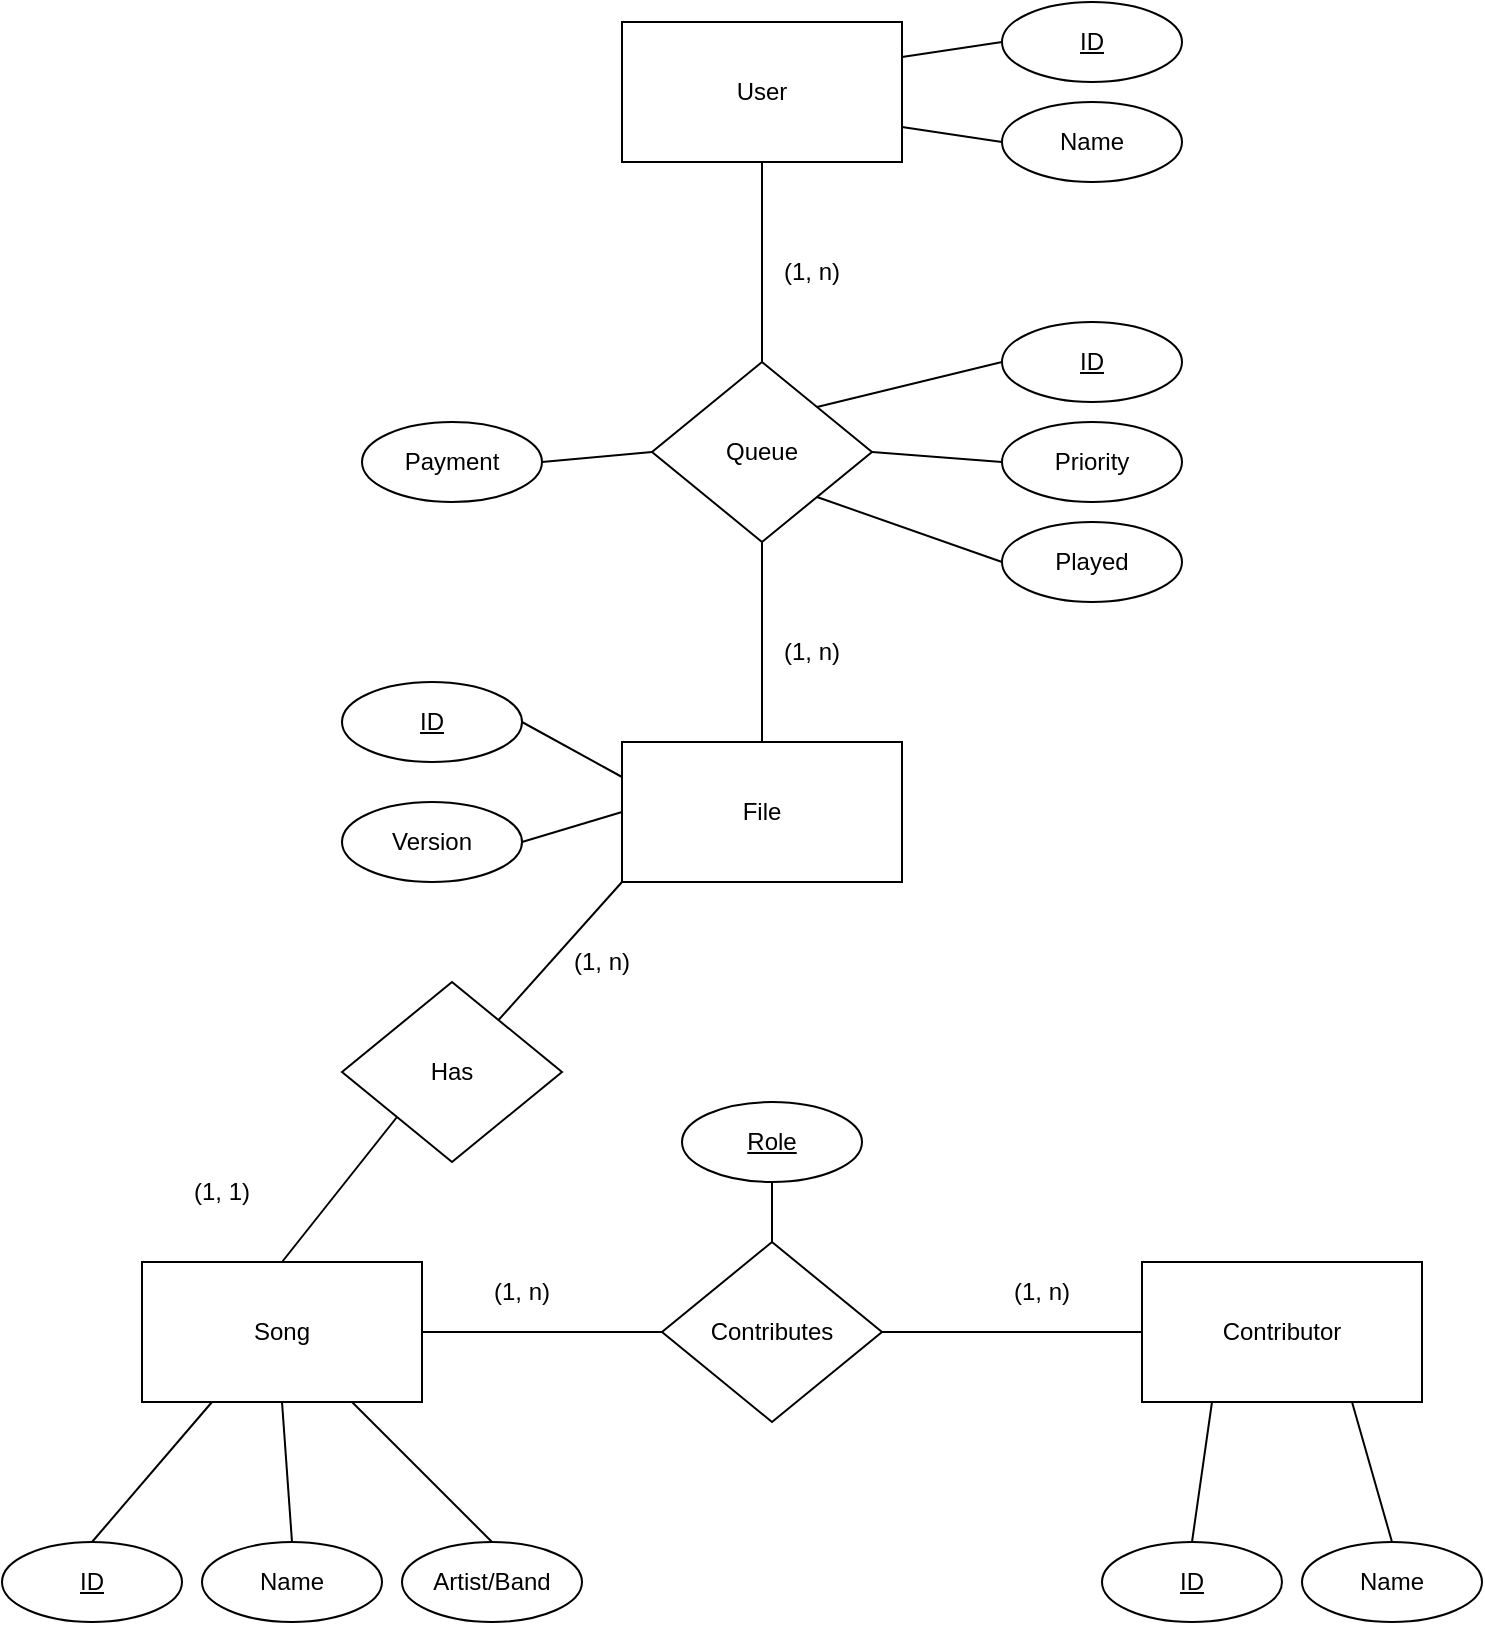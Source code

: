 <mxfile version="21.2.3" type="device">
  <diagram name="Page-1" id="jLnL63d28ECAaQiL935l">
    <mxGraphModel dx="1434" dy="756" grid="1" gridSize="10" guides="1" tooltips="1" connect="1" arrows="1" fold="1" page="1" pageScale="1" pageWidth="850" pageHeight="1100" background="#FFFFFF" math="0" shadow="0">
      <root>
        <mxCell id="0" />
        <mxCell id="1" parent="0" />
        <mxCell id="pWWXd3AjgrICyKJDim29-2" value="User" style="rounded=0;whiteSpace=wrap;html=1;" parent="1" vertex="1">
          <mxGeometry x="330" y="80" width="140" height="70" as="geometry" />
        </mxCell>
        <mxCell id="pWWXd3AjgrICyKJDim29-3" value="File" style="rounded=0;whiteSpace=wrap;html=1;" parent="1" vertex="1">
          <mxGeometry x="330" y="440" width="140" height="70" as="geometry" />
        </mxCell>
        <mxCell id="pWWXd3AjgrICyKJDim29-4" value="Queue" style="rhombus;whiteSpace=wrap;html=1;" parent="1" vertex="1">
          <mxGeometry x="345" y="250" width="110" height="90" as="geometry" />
        </mxCell>
        <mxCell id="pWWXd3AjgrICyKJDim29-5" value="" style="endArrow=none;html=1;rounded=0;exitX=0.5;exitY=0;exitDx=0;exitDy=0;entryX=0.5;entryY=1;entryDx=0;entryDy=0;" parent="1" source="pWWXd3AjgrICyKJDim29-4" target="pWWXd3AjgrICyKJDim29-2" edge="1">
          <mxGeometry width="50" height="50" relative="1" as="geometry">
            <mxPoint x="400" y="300" as="sourcePoint" />
            <mxPoint x="450" y="250" as="targetPoint" />
          </mxGeometry>
        </mxCell>
        <mxCell id="pWWXd3AjgrICyKJDim29-6" value="" style="endArrow=none;html=1;rounded=0;exitX=0.5;exitY=1;exitDx=0;exitDy=0;entryX=0.5;entryY=0;entryDx=0;entryDy=0;" parent="1" source="pWWXd3AjgrICyKJDim29-4" target="pWWXd3AjgrICyKJDim29-3" edge="1">
          <mxGeometry width="50" height="50" relative="1" as="geometry">
            <mxPoint x="400" y="300" as="sourcePoint" />
            <mxPoint x="450" y="250" as="targetPoint" />
          </mxGeometry>
        </mxCell>
        <mxCell id="pWWXd3AjgrICyKJDim29-7" value="&lt;u&gt;ID&lt;/u&gt;" style="ellipse;whiteSpace=wrap;html=1;" parent="1" vertex="1">
          <mxGeometry x="520" y="70" width="90" height="40" as="geometry" />
        </mxCell>
        <mxCell id="pWWXd3AjgrICyKJDim29-8" value="Name" style="ellipse;whiteSpace=wrap;html=1;" parent="1" vertex="1">
          <mxGeometry x="520" y="120" width="90" height="40" as="geometry" />
        </mxCell>
        <mxCell id="pWWXd3AjgrICyKJDim29-9" value="" style="endArrow=none;html=1;rounded=0;exitX=1;exitY=0.25;exitDx=0;exitDy=0;entryX=0;entryY=0.5;entryDx=0;entryDy=0;" parent="1" source="pWWXd3AjgrICyKJDim29-2" target="pWWXd3AjgrICyKJDim29-7" edge="1">
          <mxGeometry width="50" height="50" relative="1" as="geometry">
            <mxPoint x="400" y="210" as="sourcePoint" />
            <mxPoint x="450" y="160" as="targetPoint" />
          </mxGeometry>
        </mxCell>
        <mxCell id="pWWXd3AjgrICyKJDim29-10" value="" style="endArrow=none;html=1;rounded=0;exitX=1;exitY=0.75;exitDx=0;exitDy=0;entryX=0;entryY=0.5;entryDx=0;entryDy=0;" parent="1" source="pWWXd3AjgrICyKJDim29-2" target="pWWXd3AjgrICyKJDim29-8" edge="1">
          <mxGeometry width="50" height="50" relative="1" as="geometry">
            <mxPoint x="480" y="160" as="sourcePoint" />
            <mxPoint x="530" y="152" as="targetPoint" />
          </mxGeometry>
        </mxCell>
        <mxCell id="pWWXd3AjgrICyKJDim29-11" value="&lt;u&gt;ID&lt;/u&gt;" style="ellipse;whiteSpace=wrap;html=1;" parent="1" vertex="1">
          <mxGeometry x="20" y="840" width="90" height="40" as="geometry" />
        </mxCell>
        <mxCell id="pWWXd3AjgrICyKJDim29-12" value="" style="endArrow=none;html=1;rounded=0;exitX=0.25;exitY=1;exitDx=0;exitDy=0;entryX=0.5;entryY=0;entryDx=0;entryDy=0;" parent="1" source="pWWXd3AjgrICyKJDim29-20" target="pWWXd3AjgrICyKJDim29-11" edge="1">
          <mxGeometry width="50" height="50" relative="1" as="geometry">
            <mxPoint x="400" y="420" as="sourcePoint" />
            <mxPoint x="450" y="370" as="targetPoint" />
          </mxGeometry>
        </mxCell>
        <mxCell id="pWWXd3AjgrICyKJDim29-13" value="&lt;u&gt;ID&lt;/u&gt;" style="ellipse;whiteSpace=wrap;html=1;" parent="1" vertex="1">
          <mxGeometry x="520" y="230" width="90" height="40" as="geometry" />
        </mxCell>
        <mxCell id="pWWXd3AjgrICyKJDim29-14" value="Priority" style="ellipse;whiteSpace=wrap;html=1;" parent="1" vertex="1">
          <mxGeometry x="520" y="280" width="90" height="40" as="geometry" />
        </mxCell>
        <mxCell id="pWWXd3AjgrICyKJDim29-15" value="Played" style="ellipse;whiteSpace=wrap;html=1;" parent="1" vertex="1">
          <mxGeometry x="520" y="330" width="90" height="40" as="geometry" />
        </mxCell>
        <mxCell id="pWWXd3AjgrICyKJDim29-16" value="" style="endArrow=none;html=1;rounded=0;exitX=1;exitY=0;exitDx=0;exitDy=0;entryX=0;entryY=0.5;entryDx=0;entryDy=0;" parent="1" source="pWWXd3AjgrICyKJDim29-4" target="pWWXd3AjgrICyKJDim29-13" edge="1">
          <mxGeometry width="50" height="50" relative="1" as="geometry">
            <mxPoint x="400" y="340" as="sourcePoint" />
            <mxPoint x="450" y="290" as="targetPoint" />
          </mxGeometry>
        </mxCell>
        <mxCell id="pWWXd3AjgrICyKJDim29-18" value="" style="endArrow=none;html=1;rounded=0;exitX=1;exitY=0.5;exitDx=0;exitDy=0;entryX=0;entryY=0.5;entryDx=0;entryDy=0;" parent="1" source="pWWXd3AjgrICyKJDim29-4" target="pWWXd3AjgrICyKJDim29-14" edge="1">
          <mxGeometry width="50" height="50" relative="1" as="geometry">
            <mxPoint x="400" y="340" as="sourcePoint" />
            <mxPoint x="450" y="290" as="targetPoint" />
          </mxGeometry>
        </mxCell>
        <mxCell id="pWWXd3AjgrICyKJDim29-19" value="" style="endArrow=none;html=1;rounded=0;exitX=1;exitY=1;exitDx=0;exitDy=0;entryX=0;entryY=0.5;entryDx=0;entryDy=0;" parent="1" source="pWWXd3AjgrICyKJDim29-4" target="pWWXd3AjgrICyKJDim29-15" edge="1">
          <mxGeometry width="50" height="50" relative="1" as="geometry">
            <mxPoint x="400" y="340" as="sourcePoint" />
            <mxPoint x="450" y="290" as="targetPoint" />
          </mxGeometry>
        </mxCell>
        <mxCell id="pWWXd3AjgrICyKJDim29-20" value="Song" style="rounded=0;whiteSpace=wrap;html=1;" parent="1" vertex="1">
          <mxGeometry x="90" y="700" width="140" height="70" as="geometry" />
        </mxCell>
        <mxCell id="pWWXd3AjgrICyKJDim29-21" value="Contributor" style="rounded=0;whiteSpace=wrap;html=1;" parent="1" vertex="1">
          <mxGeometry x="590" y="700" width="140" height="70" as="geometry" />
        </mxCell>
        <mxCell id="pWWXd3AjgrICyKJDim29-22" value="Has" style="rhombus;whiteSpace=wrap;html=1;" parent="1" vertex="1">
          <mxGeometry x="190" y="560" width="110" height="90" as="geometry" />
        </mxCell>
        <mxCell id="pWWXd3AjgrICyKJDim29-23" value="" style="endArrow=none;html=1;rounded=0;exitX=0;exitY=1;exitDx=0;exitDy=0;" parent="1" source="pWWXd3AjgrICyKJDim29-3" target="pWWXd3AjgrICyKJDim29-22" edge="1">
          <mxGeometry width="50" height="50" relative="1" as="geometry">
            <mxPoint x="400" y="530" as="sourcePoint" />
            <mxPoint x="450" y="480" as="targetPoint" />
          </mxGeometry>
        </mxCell>
        <mxCell id="pWWXd3AjgrICyKJDim29-24" value="" style="endArrow=none;html=1;rounded=0;entryX=0.5;entryY=0;entryDx=0;entryDy=0;exitX=0;exitY=1;exitDx=0;exitDy=0;" parent="1" source="pWWXd3AjgrICyKJDim29-22" target="pWWXd3AjgrICyKJDim29-20" edge="1">
          <mxGeometry width="50" height="50" relative="1" as="geometry">
            <mxPoint x="400" y="530" as="sourcePoint" />
            <mxPoint x="450" y="480" as="targetPoint" />
          </mxGeometry>
        </mxCell>
        <mxCell id="pWWXd3AjgrICyKJDim29-25" value="Contributes" style="rhombus;whiteSpace=wrap;html=1;" parent="1" vertex="1">
          <mxGeometry x="350" y="690" width="110" height="90" as="geometry" />
        </mxCell>
        <mxCell id="pWWXd3AjgrICyKJDim29-27" value="" style="endArrow=none;html=1;rounded=0;entryX=1;entryY=0.5;entryDx=0;entryDy=0;exitX=0;exitY=0.5;exitDx=0;exitDy=0;" parent="1" source="pWWXd3AjgrICyKJDim29-21" target="pWWXd3AjgrICyKJDim29-25" edge="1">
          <mxGeometry width="50" height="50" relative="1" as="geometry">
            <mxPoint x="420" y="570" as="sourcePoint" />
            <mxPoint x="450" y="510" as="targetPoint" />
          </mxGeometry>
        </mxCell>
        <mxCell id="pWWXd3AjgrICyKJDim29-28" value="&lt;u&gt;ID&lt;/u&gt;" style="ellipse;whiteSpace=wrap;html=1;" parent="1" vertex="1">
          <mxGeometry x="190" y="410" width="90" height="40" as="geometry" />
        </mxCell>
        <mxCell id="pWWXd3AjgrICyKJDim29-29" value="&lt;u&gt;ID&lt;/u&gt;" style="ellipse;whiteSpace=wrap;html=1;" parent="1" vertex="1">
          <mxGeometry x="570" y="840" width="90" height="40" as="geometry" />
        </mxCell>
        <mxCell id="pWWXd3AjgrICyKJDim29-31" value="" style="endArrow=none;html=1;rounded=0;entryX=0;entryY=0.25;entryDx=0;entryDy=0;exitX=1;exitY=0.5;exitDx=0;exitDy=0;" parent="1" source="pWWXd3AjgrICyKJDim29-28" target="pWWXd3AjgrICyKJDim29-3" edge="1">
          <mxGeometry width="50" height="50" relative="1" as="geometry">
            <mxPoint x="400" y="690" as="sourcePoint" />
            <mxPoint x="450" y="640" as="targetPoint" />
          </mxGeometry>
        </mxCell>
        <mxCell id="pWWXd3AjgrICyKJDim29-32" value="" style="endArrow=none;html=1;rounded=0;entryX=0.25;entryY=1;entryDx=0;entryDy=0;exitX=0.5;exitY=0;exitDx=0;exitDy=0;" parent="1" source="pWWXd3AjgrICyKJDim29-29" target="pWWXd3AjgrICyKJDim29-21" edge="1">
          <mxGeometry width="50" height="50" relative="1" as="geometry">
            <mxPoint x="400" y="690" as="sourcePoint" />
            <mxPoint x="450" y="640" as="targetPoint" />
          </mxGeometry>
        </mxCell>
        <mxCell id="pWWXd3AjgrICyKJDim29-33" value="Name" style="ellipse;whiteSpace=wrap;html=1;" parent="1" vertex="1">
          <mxGeometry x="670" y="840" width="90" height="40" as="geometry" />
        </mxCell>
        <mxCell id="pWWXd3AjgrICyKJDim29-34" value="" style="endArrow=none;html=1;rounded=0;entryX=0.75;entryY=1;entryDx=0;entryDy=0;exitX=0.5;exitY=0;exitDx=0;exitDy=0;" parent="1" source="pWWXd3AjgrICyKJDim29-33" target="pWWXd3AjgrICyKJDim29-21" edge="1">
          <mxGeometry width="50" height="50" relative="1" as="geometry">
            <mxPoint x="400" y="750" as="sourcePoint" />
            <mxPoint x="450" y="700" as="targetPoint" />
          </mxGeometry>
        </mxCell>
        <mxCell id="pWWXd3AjgrICyKJDim29-35" value="&lt;u&gt;Role&lt;/u&gt;" style="ellipse;whiteSpace=wrap;html=1;" parent="1" vertex="1">
          <mxGeometry x="360" y="620" width="90" height="40" as="geometry" />
        </mxCell>
        <mxCell id="pWWXd3AjgrICyKJDim29-36" value="" style="endArrow=none;html=1;rounded=0;entryX=0.5;entryY=1;entryDx=0;entryDy=0;exitX=0.5;exitY=0;exitDx=0;exitDy=0;" parent="1" source="pWWXd3AjgrICyKJDim29-25" target="pWWXd3AjgrICyKJDim29-35" edge="1">
          <mxGeometry width="50" height="50" relative="1" as="geometry">
            <mxPoint x="630" y="600" as="sourcePoint" />
            <mxPoint x="420" y="590" as="targetPoint" />
          </mxGeometry>
        </mxCell>
        <mxCell id="pWWXd3AjgrICyKJDim29-37" value="(1, n)" style="text;html=1;strokeColor=none;fillColor=none;align=center;verticalAlign=middle;whiteSpace=wrap;rounded=0;" parent="1" vertex="1">
          <mxGeometry x="395" y="190" width="60" height="30" as="geometry" />
        </mxCell>
        <mxCell id="pWWXd3AjgrICyKJDim29-38" value="(1, n)" style="text;html=1;strokeColor=none;fillColor=none;align=center;verticalAlign=middle;whiteSpace=wrap;rounded=0;" parent="1" vertex="1">
          <mxGeometry x="395" y="380" width="60" height="30" as="geometry" />
        </mxCell>
        <mxCell id="pWWXd3AjgrICyKJDim29-39" value="(1, 1)" style="text;html=1;strokeColor=none;fillColor=none;align=center;verticalAlign=middle;whiteSpace=wrap;rounded=0;" parent="1" vertex="1">
          <mxGeometry x="100" y="650" width="60" height="30" as="geometry" />
        </mxCell>
        <mxCell id="pWWXd3AjgrICyKJDim29-40" value="(1, n)" style="text;html=1;strokeColor=none;fillColor=none;align=center;verticalAlign=middle;whiteSpace=wrap;rounded=0;" parent="1" vertex="1">
          <mxGeometry x="290" y="535" width="60" height="30" as="geometry" />
        </mxCell>
        <mxCell id="pWWXd3AjgrICyKJDim29-41" value="(1, n)" style="text;html=1;strokeColor=none;fillColor=none;align=center;verticalAlign=middle;whiteSpace=wrap;rounded=0;" parent="1" vertex="1">
          <mxGeometry x="510" y="700" width="60" height="30" as="geometry" />
        </mxCell>
        <mxCell id="pWWXd3AjgrICyKJDim29-42" value="(1, n)" style="text;html=1;strokeColor=none;fillColor=none;align=center;verticalAlign=middle;whiteSpace=wrap;rounded=0;" parent="1" vertex="1">
          <mxGeometry x="250" y="700" width="60" height="30" as="geometry" />
        </mxCell>
        <mxCell id="1eaoJKPbckSzn4keecf2-1" value="Name" style="ellipse;whiteSpace=wrap;html=1;" parent="1" vertex="1">
          <mxGeometry x="120" y="840" width="90" height="40" as="geometry" />
        </mxCell>
        <mxCell id="1eaoJKPbckSzn4keecf2-2" value="Artist/Band" style="ellipse;whiteSpace=wrap;html=1;" parent="1" vertex="1">
          <mxGeometry x="220" y="840" width="90" height="40" as="geometry" />
        </mxCell>
        <mxCell id="1eaoJKPbckSzn4keecf2-3" value="" style="endArrow=none;html=1;rounded=0;entryX=0.5;entryY=0;entryDx=0;entryDy=0;exitX=0.5;exitY=1;exitDx=0;exitDy=0;" parent="1" source="pWWXd3AjgrICyKJDim29-20" target="1eaoJKPbckSzn4keecf2-1" edge="1">
          <mxGeometry width="50" height="50" relative="1" as="geometry">
            <mxPoint x="330" y="470" as="sourcePoint" />
            <mxPoint x="280" y="470" as="targetPoint" />
          </mxGeometry>
        </mxCell>
        <mxCell id="1eaoJKPbckSzn4keecf2-5" value="" style="endArrow=none;html=1;rounded=0;entryX=0.5;entryY=0;entryDx=0;entryDy=0;exitX=0.75;exitY=1;exitDx=0;exitDy=0;" parent="1" source="pWWXd3AjgrICyKJDim29-20" target="1eaoJKPbckSzn4keecf2-2" edge="1">
          <mxGeometry width="50" height="50" relative="1" as="geometry">
            <mxPoint x="320" y="510" as="sourcePoint" />
            <mxPoint x="450" y="410" as="targetPoint" />
          </mxGeometry>
        </mxCell>
        <mxCell id="bS1gosjb5a5UEJvufa9c-1" value="Version" style="ellipse;whiteSpace=wrap;html=1;" parent="1" vertex="1">
          <mxGeometry x="190" y="470" width="90" height="40" as="geometry" />
        </mxCell>
        <mxCell id="bS1gosjb5a5UEJvufa9c-2" value="" style="endArrow=none;html=1;rounded=0;exitX=1;exitY=0.5;exitDx=0;exitDy=0;entryX=0;entryY=0.5;entryDx=0;entryDy=0;" parent="1" source="bS1gosjb5a5UEJvufa9c-1" target="pWWXd3AjgrICyKJDim29-3" edge="1">
          <mxGeometry width="50" height="50" relative="1" as="geometry">
            <mxPoint x="400" y="490" as="sourcePoint" />
            <mxPoint x="450" y="440" as="targetPoint" />
          </mxGeometry>
        </mxCell>
        <mxCell id="vrJf_o9dHFF2LoHqMvHt-2" value="" style="endArrow=none;html=1;rounded=0;exitX=1;exitY=0.5;exitDx=0;exitDy=0;" parent="1" source="pWWXd3AjgrICyKJDim29-20" target="pWWXd3AjgrICyKJDim29-25" edge="1">
          <mxGeometry width="50" height="50" relative="1" as="geometry">
            <mxPoint x="400" y="630" as="sourcePoint" />
            <mxPoint x="450" y="580" as="targetPoint" />
          </mxGeometry>
        </mxCell>
        <mxCell id="d9GcYeO2QHnV7zo_zrDF-1" value="Payment" style="ellipse;whiteSpace=wrap;html=1;" vertex="1" parent="1">
          <mxGeometry x="200" y="280" width="90" height="40" as="geometry" />
        </mxCell>
        <mxCell id="d9GcYeO2QHnV7zo_zrDF-2" value="" style="endArrow=none;html=1;rounded=0;entryX=0;entryY=0.5;entryDx=0;entryDy=0;exitX=1;exitY=0.5;exitDx=0;exitDy=0;" edge="1" parent="1" source="d9GcYeO2QHnV7zo_zrDF-1" target="pWWXd3AjgrICyKJDim29-4">
          <mxGeometry width="50" height="50" relative="1" as="geometry">
            <mxPoint x="400" y="400" as="sourcePoint" />
            <mxPoint x="450" y="350" as="targetPoint" />
          </mxGeometry>
        </mxCell>
      </root>
    </mxGraphModel>
  </diagram>
</mxfile>
